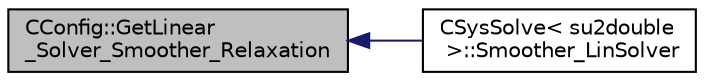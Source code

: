 digraph "CConfig::GetLinear_Solver_Smoother_Relaxation"
{
  edge [fontname="Helvetica",fontsize="10",labelfontname="Helvetica",labelfontsize="10"];
  node [fontname="Helvetica",fontsize="10",shape=record];
  rankdir="LR";
  Node6182 [label="CConfig::GetLinear\l_Solver_Smoother_Relaxation",height=0.2,width=0.4,color="black", fillcolor="grey75", style="filled", fontcolor="black"];
  Node6182 -> Node6183 [dir="back",color="midnightblue",fontsize="10",style="solid",fontname="Helvetica"];
  Node6183 [label="CSysSolve\< su2double\l \>::Smoother_LinSolver",height=0.2,width=0.4,color="black", fillcolor="white", style="filled",URL="$class_c_sys_solve.html#a5ec66ab50114000b93357b38e93f5073",tooltip="Generic smoother (modified Richardson iteration with preconditioner) "];
}
